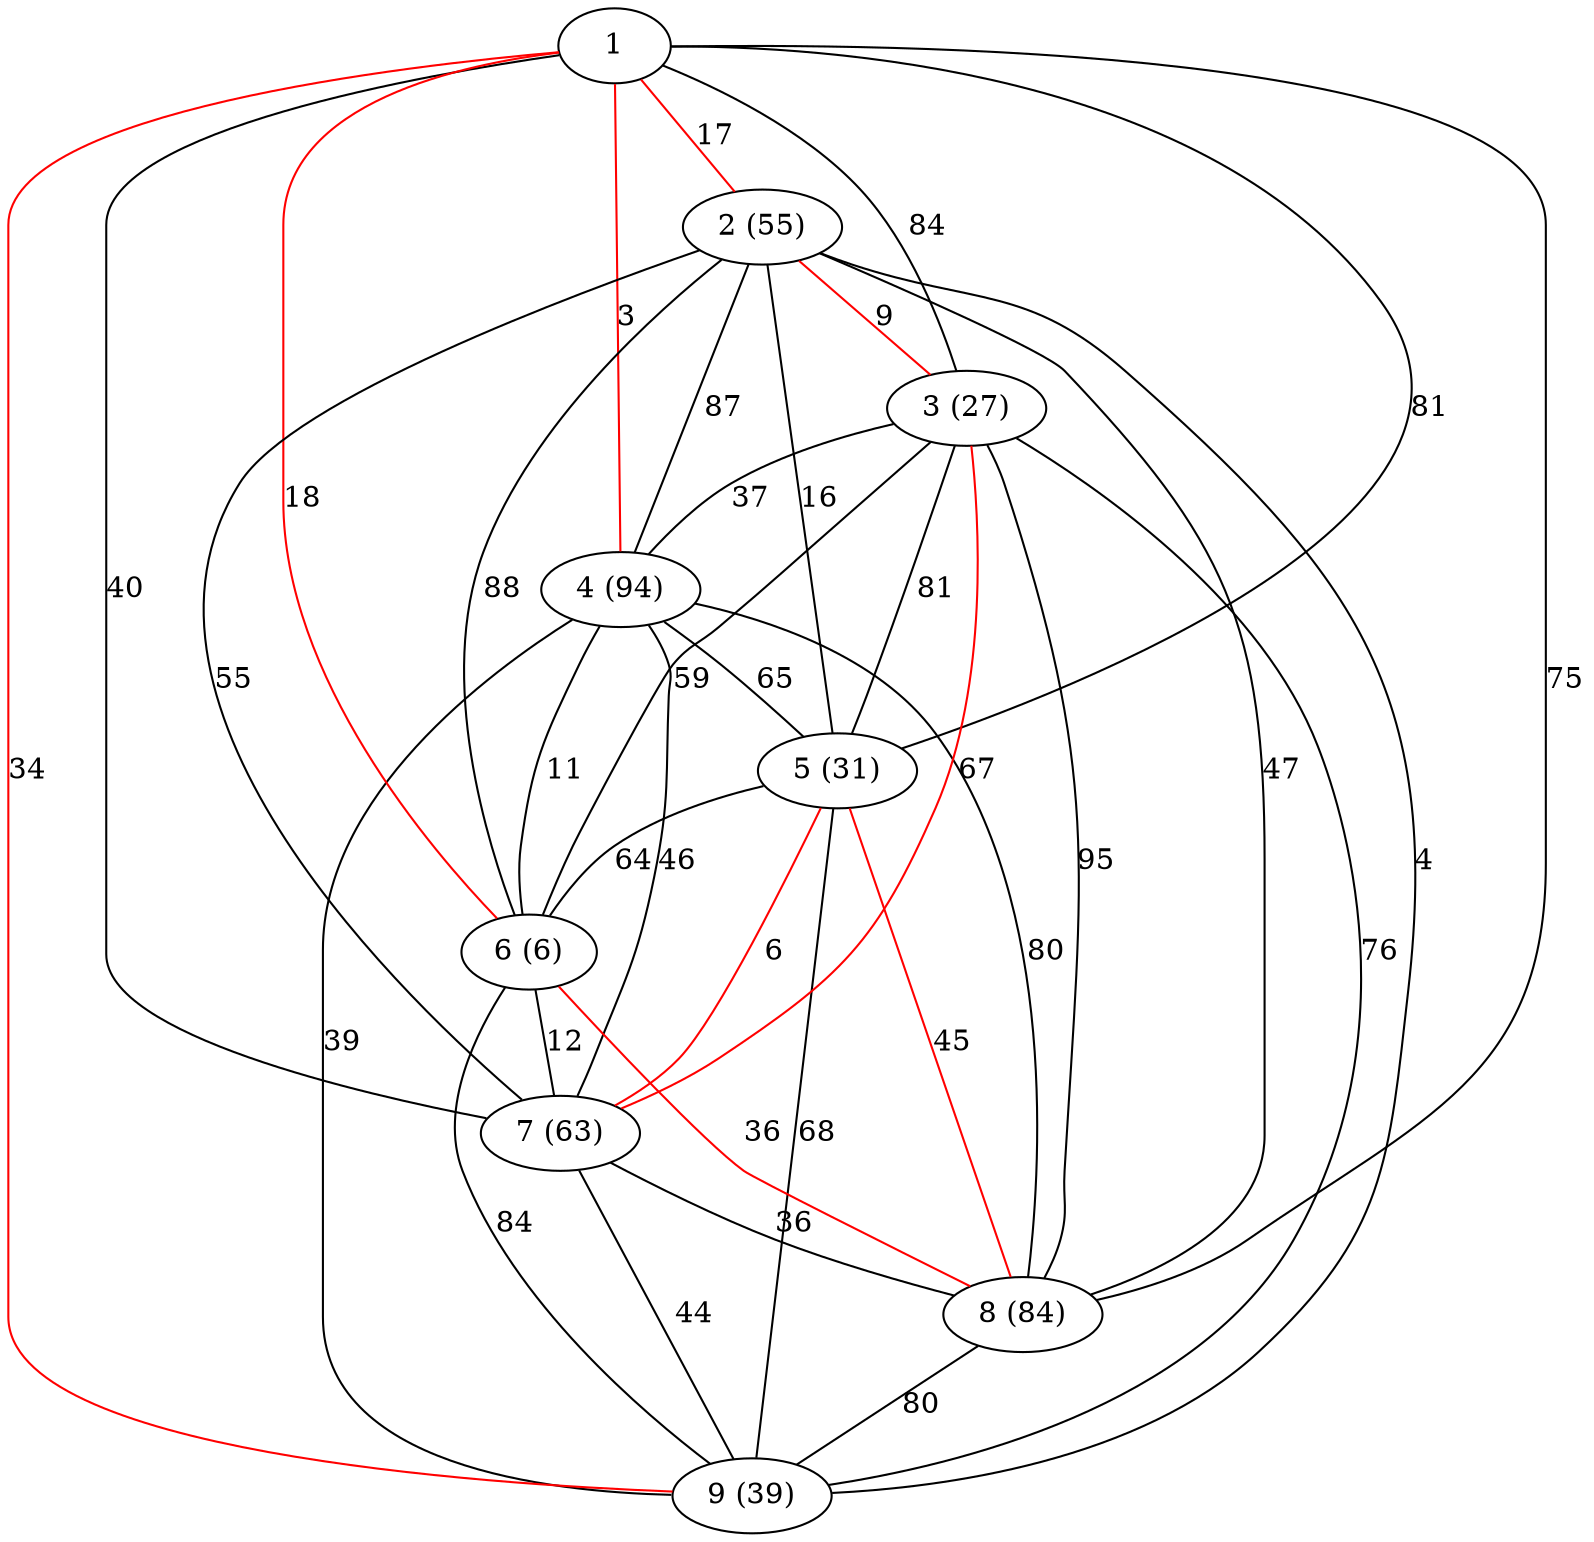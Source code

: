 graph g {
5 -- 9 [label=68 color=black]
4 -- 7 [label=46 color=black]
1 -- 3 [label=84 color=black]
4 -- 8 [label=80 color=black]
5 -- 6 [label=64 color=black]
2 -- 8 [label=47 color=black]
6 -- 9 [label=84 color=black]
8 -- 9 [label=80 color=black]
1 -- 6 [label=18 color=red]
3 -- 7 [label=67 color=red]
2 -- 5 [label=16 color=black]
5 -- 8 [label=45 color=red]
1 -- 2 [label=17 color=red]
6 -- 7 [label=12 color=black]
2 -- 9 [label=4 color=black]
1 -- 5 [label=81 color=black]
3 -- 6 [label=59 color=black]
7 -- 9 [label=44 color=black]
2 -- 6 [label=88 color=black]
4 -- 5 [label=65 color=black]
1 -- 4 [label=3 color=red]
3 -- 9 [label=76 color=black]
2 -- 3 [label=9 color=red]
1 -- 9 [label=34 color=red]
6 -- 8 [label=36 color=red]
4 -- 9 [label=39 color=black]
3 -- 5 [label=81 color=black]
2 -- 7 [label=55 color=black]
4 -- 6 [label=11 color=black]
7 -- 8 [label=36 color=black]
5 -- 7 [label=6 color=red]
3 -- 8 [label=95 color=black]
1 -- 8 [label=75 color=black]
1 -- 7 [label=40 color=black]
3 -- 4 [label=37 color=black]
2 -- 4 [label=87 color=black]
2 [label="2 (55)"]
3 [label="3 (27)"]
4 [label="4 (94)"]
5 [label="5 (31)"]
6 [label="6 (6)"]
7 [label="7 (63)"]
8 [label="8 (84)"]
9 [label="9 (39)"]
}